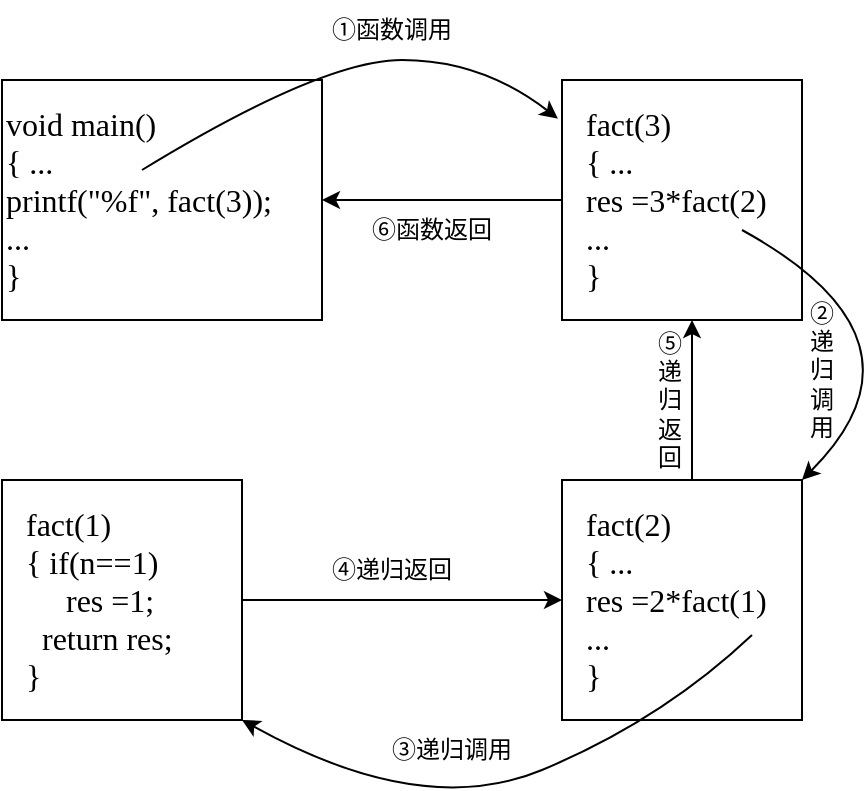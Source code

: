 <mxfile version="22.1.11" type="device">
  <diagram name="第 1 页" id="uZAVDkzC3ItG0a8VjSM7">
    <mxGraphModel dx="794" dy="519" grid="1" gridSize="10" guides="1" tooltips="1" connect="1" arrows="1" fold="1" page="1" pageScale="1" pageWidth="827" pageHeight="1169" math="0" shadow="0">
      <root>
        <mxCell id="0" />
        <mxCell id="1" parent="0" />
        <mxCell id="EQ6hkrVJE3MncelcZtw5-1" value="&lt;font style=&quot;font-size: 16px;&quot; face=&quot;Comic Sans MS&quot;&gt;void main()&lt;br&gt;&lt;div style=&quot;&quot;&gt;&lt;span style=&quot;background-color: initial;&quot;&gt;{ ...&lt;/span&gt;&lt;/div&gt;&lt;div style=&quot;&quot;&gt;printf(&quot;%f&quot;, fact(3));&lt;/div&gt;&lt;div style=&quot;&quot;&gt;...&lt;/div&gt;&lt;div style=&quot;&quot;&gt;}&lt;/div&gt;&lt;/font&gt;" style="text;html=1;strokeColor=none;fillColor=none;align=left;verticalAlign=middle;whiteSpace=wrap;rounded=0;" vertex="1" parent="1">
          <mxGeometry x="80" y="80" width="200" height="120" as="geometry" />
        </mxCell>
        <mxCell id="EQ6hkrVJE3MncelcZtw5-9" value="" style="group" vertex="1" connectable="0" parent="1">
          <mxGeometry x="360" y="80" width="120" height="120" as="geometry" />
        </mxCell>
        <mxCell id="EQ6hkrVJE3MncelcZtw5-2" value="" style="rounded=0;whiteSpace=wrap;html=1;fillColor=none;" vertex="1" parent="EQ6hkrVJE3MncelcZtw5-9">
          <mxGeometry width="120" height="120" as="geometry" />
        </mxCell>
        <mxCell id="EQ6hkrVJE3MncelcZtw5-4" value="&lt;div style=&quot;font-size: 16px;&quot;&gt;&lt;font face=&quot;Comic Sans MS&quot; style=&quot;font-size: 16px;&quot;&gt;fact(3)&lt;/font&gt;&lt;/div&gt;&lt;font face=&quot;HKBUhRV3NCB0MSSQdsBY&quot; style=&quot;font-size: 16px;&quot;&gt;&lt;div style=&quot;&quot;&gt;&lt;span style=&quot;background-color: initial;&quot;&gt;{ ...&lt;/span&gt;&lt;/div&gt;&lt;div style=&quot;&quot;&gt;res =3*fact(2)&lt;/div&gt;&lt;div style=&quot;&quot;&gt;...&lt;/div&gt;&lt;div style=&quot;&quot;&gt;}&lt;/div&gt;&lt;/font&gt;" style="text;html=1;strokeColor=none;fillColor=none;align=left;verticalAlign=middle;whiteSpace=wrap;rounded=0;" vertex="1" parent="EQ6hkrVJE3MncelcZtw5-9">
          <mxGeometry x="10" width="110" height="120" as="geometry" />
        </mxCell>
        <mxCell id="EQ6hkrVJE3MncelcZtw5-26" value="" style="rounded=0;whiteSpace=wrap;html=1;fillColor=none;strokeColor=none;" vertex="1" parent="EQ6hkrVJE3MncelcZtw5-9">
          <mxGeometry x="70" y="45" width="40" height="30" as="geometry" />
        </mxCell>
        <mxCell id="EQ6hkrVJE3MncelcZtw5-10" value="" style="group" vertex="1" connectable="0" parent="1">
          <mxGeometry x="360" y="280" width="120" height="120" as="geometry" />
        </mxCell>
        <mxCell id="EQ6hkrVJE3MncelcZtw5-11" value="" style="rounded=0;whiteSpace=wrap;html=1;fillColor=none;" vertex="1" parent="EQ6hkrVJE3MncelcZtw5-10">
          <mxGeometry width="120" height="120" as="geometry" />
        </mxCell>
        <mxCell id="EQ6hkrVJE3MncelcZtw5-12" value="&lt;div style=&quot;font-size: 16px;&quot;&gt;&lt;font face=&quot;Comic Sans MS&quot; style=&quot;font-size: 16px;&quot;&gt;fact(2)&lt;/font&gt;&lt;/div&gt;&lt;font face=&quot;HKBUhRV3NCB0MSSQdsBY&quot; style=&quot;font-size: 16px;&quot;&gt;&lt;div style=&quot;&quot;&gt;&lt;span style=&quot;background-color: initial;&quot;&gt;{ ...&lt;/span&gt;&lt;/div&gt;&lt;div style=&quot;&quot;&gt;res =2*fact(1)&lt;/div&gt;&lt;div style=&quot;&quot;&gt;...&lt;/div&gt;&lt;div style=&quot;&quot;&gt;}&lt;/div&gt;&lt;/font&gt;" style="text;html=1;strokeColor=none;fillColor=none;align=left;verticalAlign=middle;whiteSpace=wrap;rounded=0;" vertex="1" parent="EQ6hkrVJE3MncelcZtw5-10">
          <mxGeometry x="10" width="110" height="120" as="geometry" />
        </mxCell>
        <mxCell id="EQ6hkrVJE3MncelcZtw5-28" value="" style="rounded=0;whiteSpace=wrap;html=1;fillColor=none;strokeColor=none;" vertex="1" parent="EQ6hkrVJE3MncelcZtw5-10">
          <mxGeometry x="70" y="42.5" width="50" height="35" as="geometry" />
        </mxCell>
        <mxCell id="EQ6hkrVJE3MncelcZtw5-13" value="" style="group" vertex="1" connectable="0" parent="1">
          <mxGeometry x="80" y="280" width="120" height="120" as="geometry" />
        </mxCell>
        <mxCell id="EQ6hkrVJE3MncelcZtw5-14" value="" style="rounded=0;whiteSpace=wrap;html=1;fillColor=none;" vertex="1" parent="EQ6hkrVJE3MncelcZtw5-13">
          <mxGeometry width="120" height="120" as="geometry" />
        </mxCell>
        <mxCell id="EQ6hkrVJE3MncelcZtw5-15" value="&lt;div style=&quot;font-size: 16px;&quot;&gt;&lt;font face=&quot;Comic Sans MS&quot; style=&quot;font-size: 16px;&quot;&gt;fact(1)&lt;/font&gt;&lt;/div&gt;&lt;font face=&quot;HKBUhRV3NCB0MSSQdsBY&quot; style=&quot;font-size: 16px;&quot;&gt;&lt;div style=&quot;&quot;&gt;&lt;span style=&quot;background-color: initial;&quot;&gt;{ if(n==1)&lt;/span&gt;&lt;/div&gt;&lt;div style=&quot;&quot;&gt;&amp;nbsp; &amp;nbsp; &amp;nbsp;res =1;&lt;/div&gt;&lt;div style=&quot;&quot;&gt;&amp;nbsp; return res;&lt;/div&gt;&lt;div style=&quot;&quot;&gt;}&lt;/div&gt;&lt;/font&gt;" style="text;html=1;strokeColor=none;fillColor=none;align=left;verticalAlign=middle;whiteSpace=wrap;rounded=0;" vertex="1" parent="EQ6hkrVJE3MncelcZtw5-13">
          <mxGeometry x="10" width="110" height="120" as="geometry" />
        </mxCell>
        <mxCell id="EQ6hkrVJE3MncelcZtw5-17" value="" style="rounded=0;whiteSpace=wrap;html=1;fillColor=none;strokeColor=none;" vertex="1" parent="1">
          <mxGeometry x="130" y="125" width="40" height="30" as="geometry" />
        </mxCell>
        <mxCell id="EQ6hkrVJE3MncelcZtw5-22" value="" style="curved=1;endArrow=classic;html=1;rounded=0;exitX=0.5;exitY=0;exitDx=0;exitDy=0;entryX=-0.017;entryY=0.161;entryDx=0;entryDy=0;entryPerimeter=0;" edge="1" parent="1" source="EQ6hkrVJE3MncelcZtw5-17" target="EQ6hkrVJE3MncelcZtw5-2">
          <mxGeometry width="50" height="50" relative="1" as="geometry">
            <mxPoint x="380" y="270" as="sourcePoint" />
            <mxPoint x="430" y="220" as="targetPoint" />
            <Array as="points">
              <mxPoint x="240" y="70" />
              <mxPoint x="320" y="70" />
            </Array>
          </mxGeometry>
        </mxCell>
        <mxCell id="EQ6hkrVJE3MncelcZtw5-23" value="①函数调用" style="text;html=1;strokeColor=none;fillColor=none;align=center;verticalAlign=middle;whiteSpace=wrap;rounded=0;" vertex="1" parent="1">
          <mxGeometry x="230" y="40" width="90" height="30" as="geometry" />
        </mxCell>
        <mxCell id="EQ6hkrVJE3MncelcZtw5-24" value="" style="curved=1;endArrow=classic;html=1;rounded=0;exitX=0.5;exitY=1;exitDx=0;exitDy=0;entryX=1;entryY=0;entryDx=0;entryDy=0;" edge="1" parent="1" source="EQ6hkrVJE3MncelcZtw5-26" target="EQ6hkrVJE3MncelcZtw5-12">
          <mxGeometry width="50" height="50" relative="1" as="geometry">
            <mxPoint x="380" y="270" as="sourcePoint" />
            <mxPoint x="550" y="270" as="targetPoint" />
            <Array as="points">
              <mxPoint x="550" y="210" />
            </Array>
          </mxGeometry>
        </mxCell>
        <mxCell id="EQ6hkrVJE3MncelcZtw5-25" value="②递归调用" style="text;html=1;strokeColor=none;fillColor=none;align=center;verticalAlign=middle;whiteSpace=wrap;rounded=0;" vertex="1" parent="1">
          <mxGeometry x="480" y="210" width="20" height="30" as="geometry" />
        </mxCell>
        <mxCell id="EQ6hkrVJE3MncelcZtw5-27" value="" style="rounded=0;whiteSpace=wrap;html=1;fillColor=none;strokeColor=none;" vertex="1" parent="1">
          <mxGeometry x="440" y="135" width="40" height="30" as="geometry" />
        </mxCell>
        <mxCell id="EQ6hkrVJE3MncelcZtw5-29" value="" style="curved=1;endArrow=classic;html=1;rounded=0;exitX=0.5;exitY=1;exitDx=0;exitDy=0;entryX=1;entryY=1;entryDx=0;entryDy=0;" edge="1" parent="1" source="EQ6hkrVJE3MncelcZtw5-28" target="EQ6hkrVJE3MncelcZtw5-15">
          <mxGeometry width="50" height="50" relative="1" as="geometry">
            <mxPoint x="380" y="270" as="sourcePoint" />
            <mxPoint x="430" y="220" as="targetPoint" />
            <Array as="points">
              <mxPoint x="410" y="400" />
              <mxPoint x="290" y="450" />
            </Array>
          </mxGeometry>
        </mxCell>
        <mxCell id="EQ6hkrVJE3MncelcZtw5-30" value="③递归调用" style="text;html=1;strokeColor=none;fillColor=none;align=center;verticalAlign=middle;whiteSpace=wrap;rounded=0;" vertex="1" parent="1">
          <mxGeometry x="260" y="400" width="90" height="30" as="geometry" />
        </mxCell>
        <mxCell id="EQ6hkrVJE3MncelcZtw5-31" value="" style="endArrow=classic;html=1;rounded=0;exitX=1;exitY=0.5;exitDx=0;exitDy=0;entryX=0;entryY=0.5;entryDx=0;entryDy=0;" edge="1" parent="1" source="EQ6hkrVJE3MncelcZtw5-15" target="EQ6hkrVJE3MncelcZtw5-11">
          <mxGeometry width="50" height="50" relative="1" as="geometry">
            <mxPoint x="380" y="270" as="sourcePoint" />
            <mxPoint x="430" y="220" as="targetPoint" />
          </mxGeometry>
        </mxCell>
        <mxCell id="EQ6hkrVJE3MncelcZtw5-32" value="④递归返回" style="text;html=1;strokeColor=none;fillColor=none;align=center;verticalAlign=middle;whiteSpace=wrap;rounded=0;" vertex="1" parent="1">
          <mxGeometry x="230" y="310" width="90" height="30" as="geometry" />
        </mxCell>
        <mxCell id="EQ6hkrVJE3MncelcZtw5-33" value="" style="endArrow=classic;html=1;rounded=0;exitX=0.5;exitY=0;exitDx=0;exitDy=0;entryX=0.5;entryY=1;entryDx=0;entryDy=0;" edge="1" parent="1" source="EQ6hkrVJE3MncelcZtw5-12" target="EQ6hkrVJE3MncelcZtw5-4">
          <mxGeometry width="50" height="50" relative="1" as="geometry">
            <mxPoint x="380" y="270" as="sourcePoint" />
            <mxPoint x="430" y="220" as="targetPoint" />
          </mxGeometry>
        </mxCell>
        <mxCell id="EQ6hkrVJE3MncelcZtw5-34" value="⑤递归返回" style="text;html=1;strokeColor=none;fillColor=none;align=center;verticalAlign=middle;whiteSpace=wrap;rounded=0;" vertex="1" parent="1">
          <mxGeometry x="404" y="225" width="20" height="30" as="geometry" />
        </mxCell>
        <mxCell id="EQ6hkrVJE3MncelcZtw5-37" value="" style="rounded=0;whiteSpace=wrap;html=1;fillColor=none;" vertex="1" parent="1">
          <mxGeometry x="80" y="80" width="160" height="120" as="geometry" />
        </mxCell>
        <mxCell id="EQ6hkrVJE3MncelcZtw5-38" style="edgeStyle=orthogonalEdgeStyle;rounded=0;orthogonalLoop=1;jettySize=auto;html=1;exitX=0;exitY=0.5;exitDx=0;exitDy=0;" edge="1" parent="1" source="EQ6hkrVJE3MncelcZtw5-2" target="EQ6hkrVJE3MncelcZtw5-37">
          <mxGeometry relative="1" as="geometry" />
        </mxCell>
        <mxCell id="EQ6hkrVJE3MncelcZtw5-39" value="⑥函数返回" style="text;html=1;strokeColor=none;fillColor=none;align=center;verticalAlign=middle;whiteSpace=wrap;rounded=0;" vertex="1" parent="1">
          <mxGeometry x="250" y="140" width="90" height="30" as="geometry" />
        </mxCell>
      </root>
    </mxGraphModel>
  </diagram>
</mxfile>
